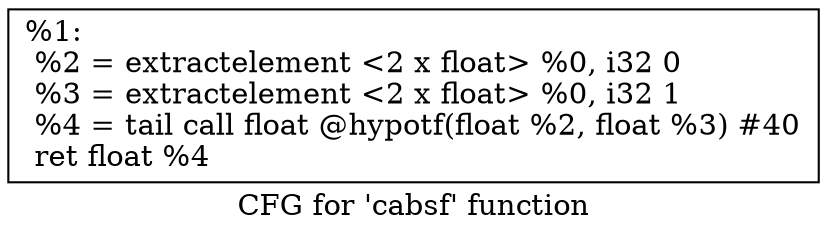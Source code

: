 digraph "CFG for 'cabsf' function" {
	label="CFG for 'cabsf' function";

	Node0x19144d0 [shape=record,label="{%1:\l  %2 = extractelement \<2 x float\> %0, i32 0\l  %3 = extractelement \<2 x float\> %0, i32 1\l  %4 = tail call float @hypotf(float %2, float %3) #40\l  ret float %4\l}"];
}
